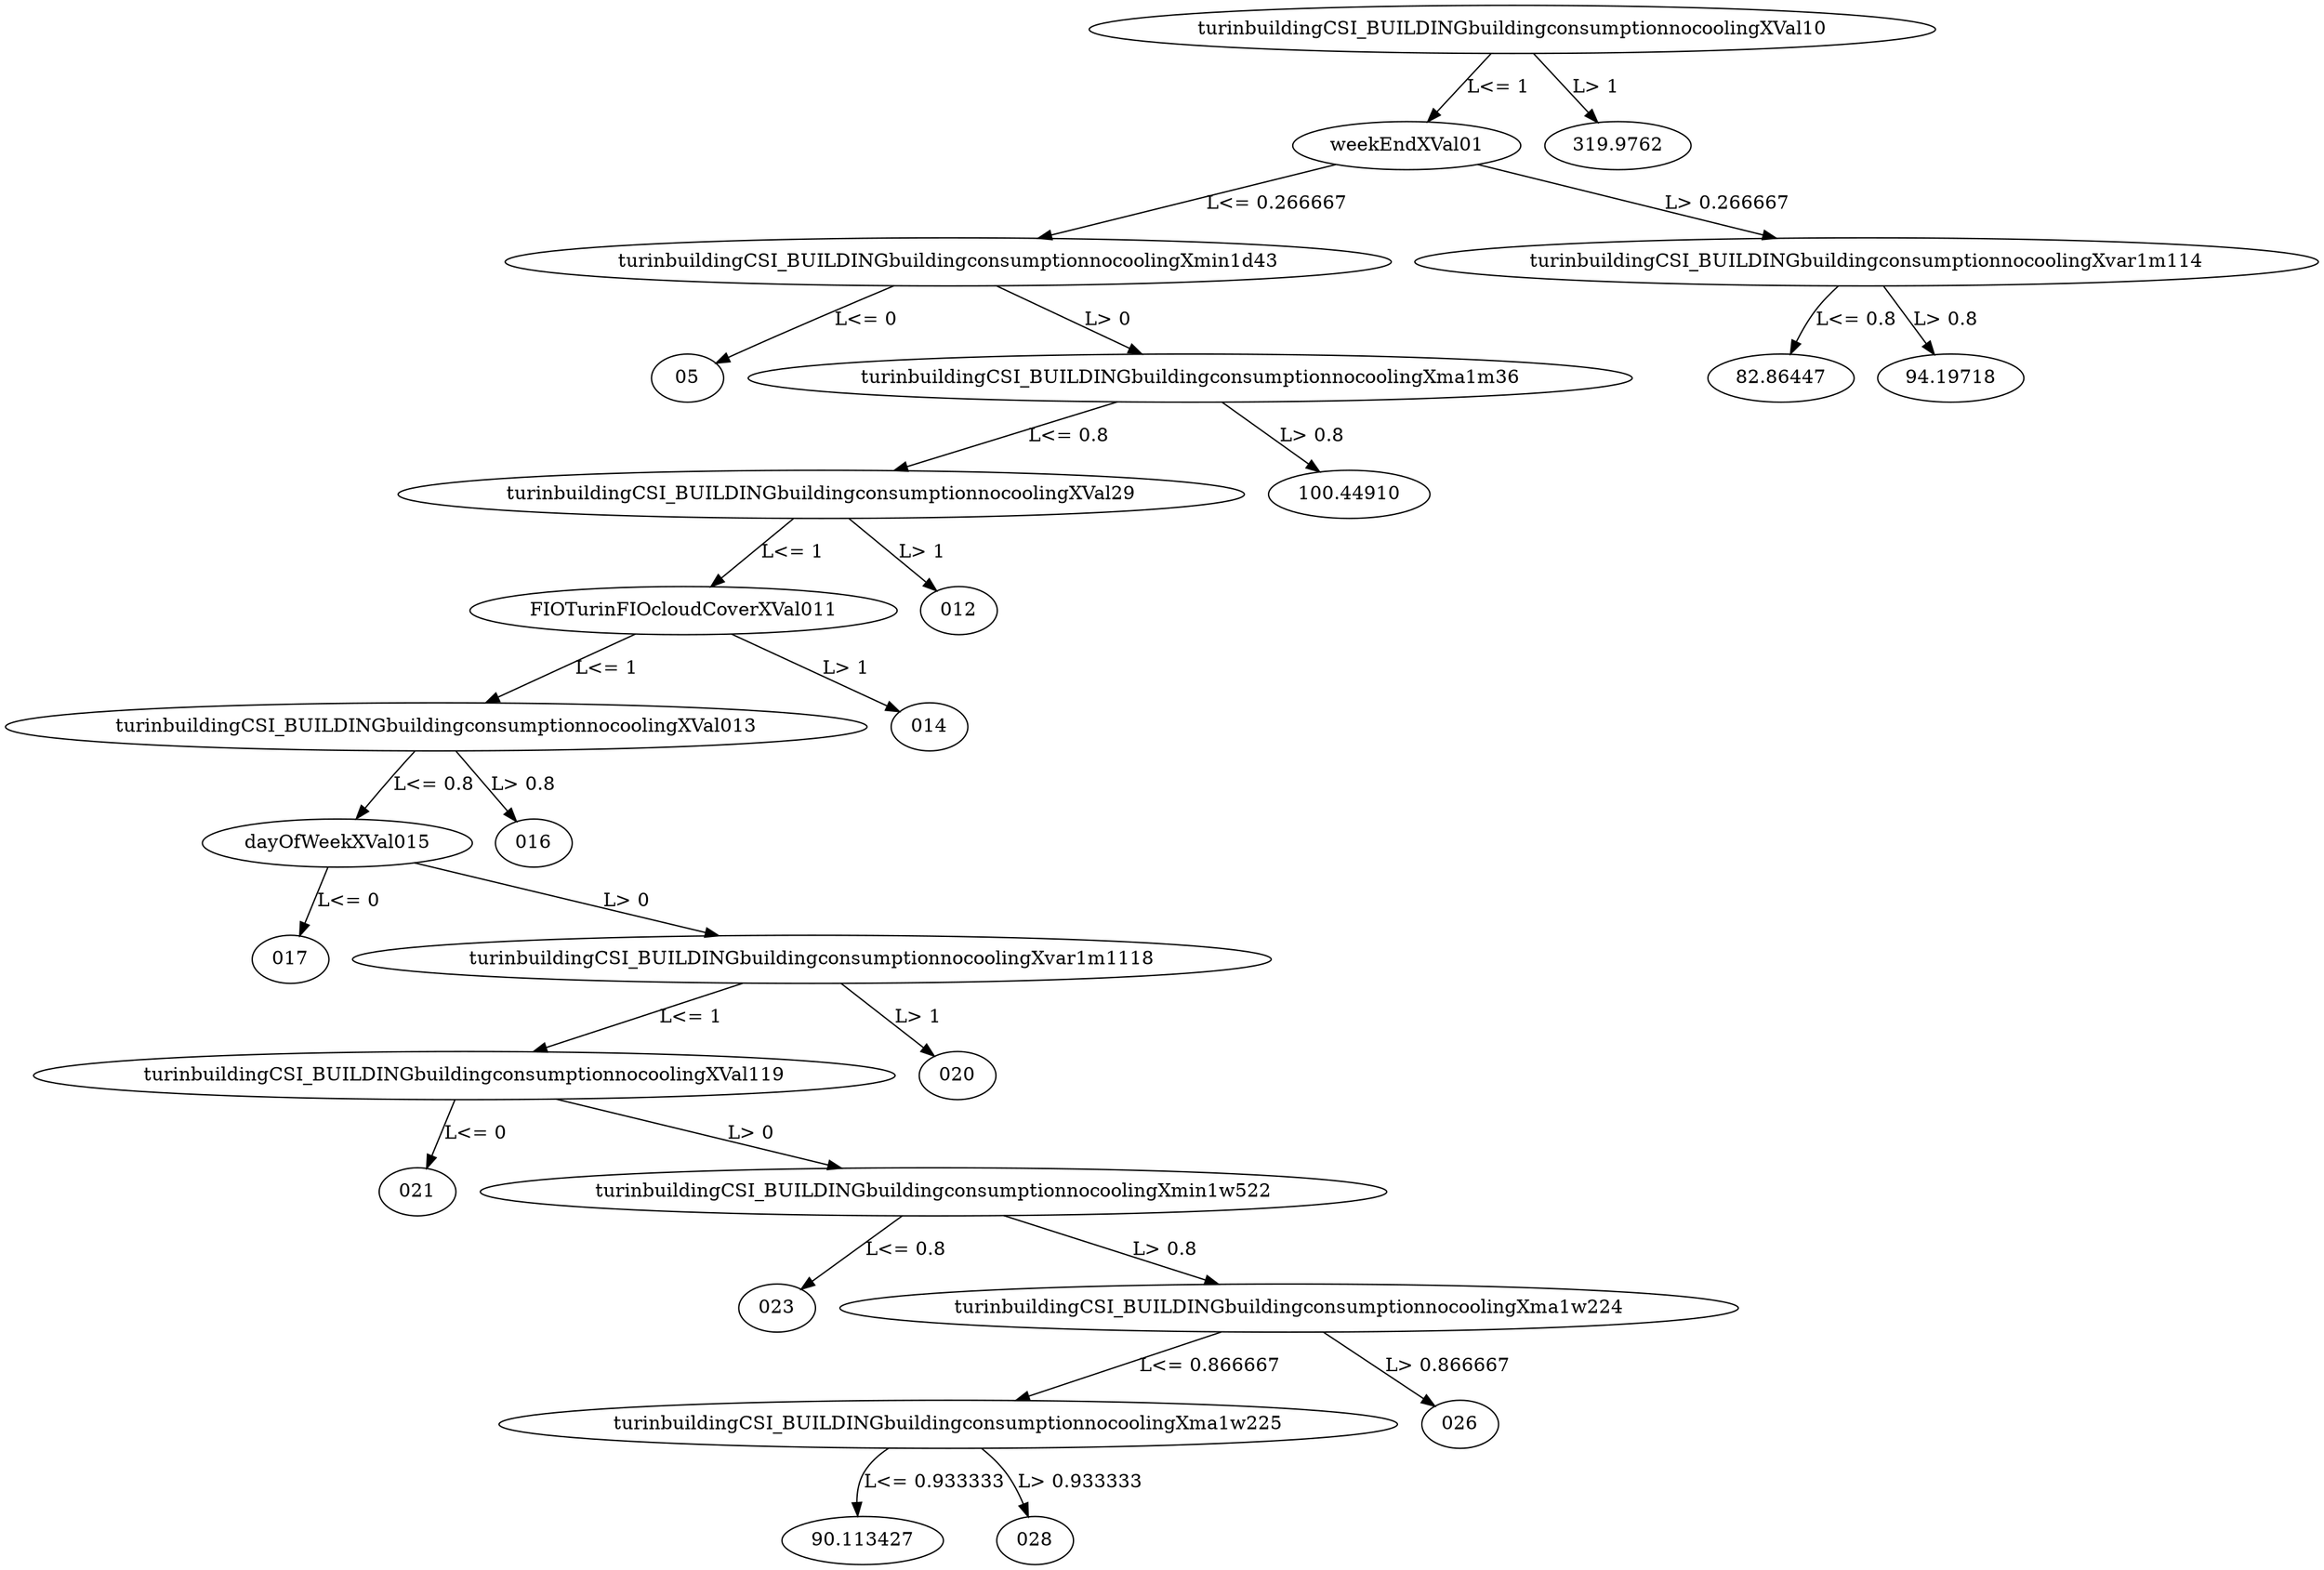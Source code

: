 digraph dt_fig {
	turinbuildingCSI_BUILDINGbuildingconsumptionnocoolingXVal10 -> weekEndXVal01 [label="L<= 1"];
	turinbuildingCSI_BUILDINGbuildingconsumptionnocoolingXVal10 -> "319.9762" [label="L> 1"];
	weekEndXVal01 -> turinbuildingCSI_BUILDINGbuildingconsumptionnocoolingXmin1d43 [label="L<= 0.266667"];
	weekEndXVal01 -> turinbuildingCSI_BUILDINGbuildingconsumptionnocoolingXvar1m114 [label="L> 0.266667"];
	turinbuildingCSI_BUILDINGbuildingconsumptionnocoolingXmin1d43 -> "05" [label="L<= 0"];
	turinbuildingCSI_BUILDINGbuildingconsumptionnocoolingXmin1d43 -> turinbuildingCSI_BUILDINGbuildingconsumptionnocoolingXma1m36 [label="L> 0"];
	turinbuildingCSI_BUILDINGbuildingconsumptionnocoolingXvar1m114 -> "82.86447" [label="L<= 0.8"];
	turinbuildingCSI_BUILDINGbuildingconsumptionnocoolingXvar1m114 -> "94.19718" [label="L> 0.8"];
	turinbuildingCSI_BUILDINGbuildingconsumptionnocoolingXma1m36 -> turinbuildingCSI_BUILDINGbuildingconsumptionnocoolingXVal29 [label="L<= 0.8"];
	turinbuildingCSI_BUILDINGbuildingconsumptionnocoolingXma1m36 -> "100.44910" [label="L> 0.8"];
	turinbuildingCSI_BUILDINGbuildingconsumptionnocoolingXVal29 -> FIOTurinFIOcloudCoverXVal011 [label="L<= 1"];
	turinbuildingCSI_BUILDINGbuildingconsumptionnocoolingXVal29 -> "012" [label="L> 1"];
	FIOTurinFIOcloudCoverXVal011 -> turinbuildingCSI_BUILDINGbuildingconsumptionnocoolingXVal013 [label="L<= 1"];
	FIOTurinFIOcloudCoverXVal011 -> "014" [label="L> 1"];
	turinbuildingCSI_BUILDINGbuildingconsumptionnocoolingXVal013 -> dayOfWeekXVal015 [label="L<= 0.8"];
	turinbuildingCSI_BUILDINGbuildingconsumptionnocoolingXVal013 -> "016" [label="L> 0.8"];
	dayOfWeekXVal015 -> "017" [label="L<= 0"];
	dayOfWeekXVal015 -> turinbuildingCSI_BUILDINGbuildingconsumptionnocoolingXvar1m1118 [label="L> 0"];
	turinbuildingCSI_BUILDINGbuildingconsumptionnocoolingXvar1m1118 -> turinbuildingCSI_BUILDINGbuildingconsumptionnocoolingXVal119 [label="L<= 1"];
	turinbuildingCSI_BUILDINGbuildingconsumptionnocoolingXvar1m1118 -> "020" [label="L> 1"];
	turinbuildingCSI_BUILDINGbuildingconsumptionnocoolingXVal119 -> "021" [label="L<= 0"];
	turinbuildingCSI_BUILDINGbuildingconsumptionnocoolingXVal119 -> turinbuildingCSI_BUILDINGbuildingconsumptionnocoolingXmin1w522 [label="L> 0"];
	turinbuildingCSI_BUILDINGbuildingconsumptionnocoolingXmin1w522 -> "023" [label="L<= 0.8"];
	turinbuildingCSI_BUILDINGbuildingconsumptionnocoolingXmin1w522 -> turinbuildingCSI_BUILDINGbuildingconsumptionnocoolingXma1w224 [label="L> 0.8"];
	turinbuildingCSI_BUILDINGbuildingconsumptionnocoolingXma1w224 -> turinbuildingCSI_BUILDINGbuildingconsumptionnocoolingXma1w225 [label="L<= 0.866667"];
	turinbuildingCSI_BUILDINGbuildingconsumptionnocoolingXma1w224 -> "026" [label="L> 0.866667"];
	turinbuildingCSI_BUILDINGbuildingconsumptionnocoolingXma1w225 -> "90.113427" [label="L<= 0.933333"];
	turinbuildingCSI_BUILDINGbuildingconsumptionnocoolingXma1w225 -> "028" [label="L> 0.933333"];
}
